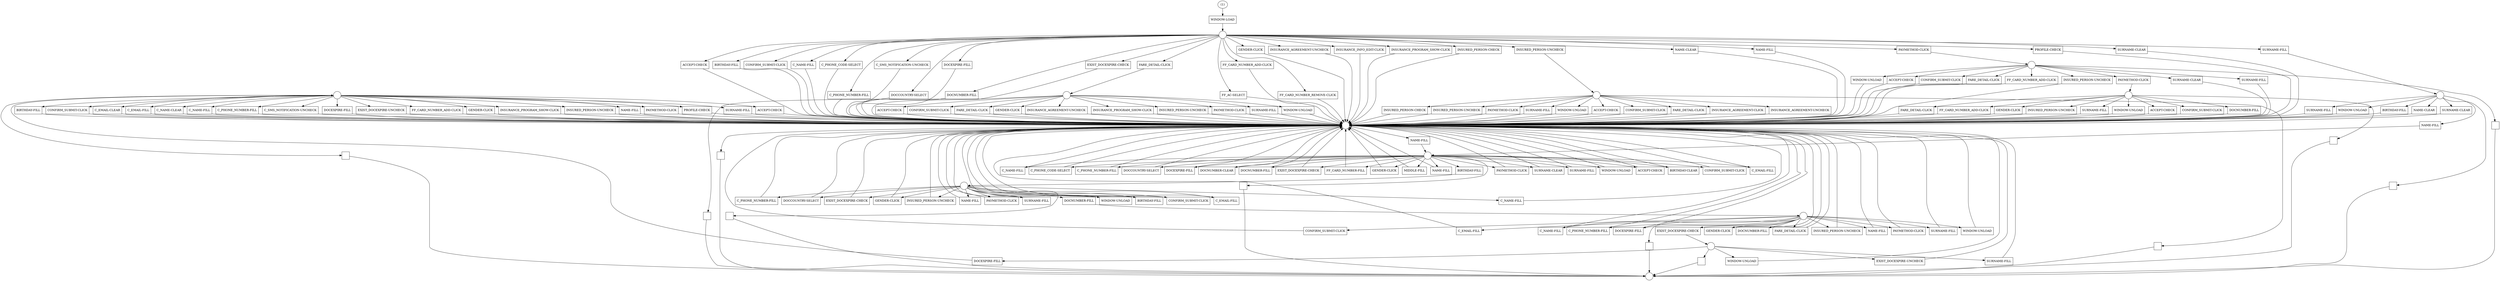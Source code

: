digraph G {
    node [width=0.5];
x2327f50 [label="",shape=box]
x2328370 [label="",shape=box]
x2328790 [label="",shape=box]
x2328318 [label="",shape=box]
x23288f0 [label="",shape=box]
x2328268 [label="",shape=box]
x23286e0 [label="",shape=box]
x23289a0 [label="",shape=box]
x23289f8 [label="",shape=box]
x23287e8 [label="",shape=box]
x2328948 [label="",shape=box]
x2328478 [label="ACCEPT-CHECK",shape=box]
x2328580 [label="ACCEPT-CHECK",shape=box]
x2328688 [label="ACCEPT-CHECK",shape=box]
x2328ec8 [label="ACCEPT-CHECK",shape=box]
x2329398 [label="ACCEPT-CHECK",shape=box]
x2328d68 [label="ACCEPT-CHECK",shape=box]
x2328d10 [label="ACCEPT-CHECK",shape=box]
x2328cb8 [label="BIRTHDAY-CLEAR",shape=box]
x23294a0 [label="BIRTHDAY-FILL",shape=box]
x2329130 [label="BIRTHDAY-FILL",shape=box]
x2329238 [label="BIRTHDAY-FILL",shape=box]
x2328dc0 [label="BIRTHDAY-FILL",shape=box]
x2328f20 [label="BIRTHDAY-FILL",shape=box]
x23290d8 [label="CONFIRM_SUBMIT-CLICK",shape=box]
x2328f78 [label="CONFIRM_SUBMIT-CLICK",shape=box]
x2329550 [label="CONFIRM_SUBMIT-CLICK",shape=box]
x2328e70 [label="CONFIRM_SUBMIT-CLICK",shape=box]
x23295a8 [label="CONFIRM_SUBMIT-CLICK",shape=box]
x23296b0 [label="CONFIRM_SUBMIT-CLICK",shape=box]
x2329d38 [label="CONFIRM_SUBMIT-CLICK",shape=box]
x2329d90 [label="CONFIRM_SUBMIT-CLICK",shape=box]
x232a050 [label="CONFIRM_SUBMIT-CLICK",shape=box]
x2329fa0 [label="C_EMAIL-CLEAR",shape=box]
x232a158 [label="C_EMAIL-FILL",shape=box]
x2329f48 [label="C_EMAIL-FILL",shape=box]
x23299c8 [label="C_EMAIL-FILL",shape=box]
x23298c0 [label="C_EMAIL-FILL",shape=box]
x2329c30 [label="C_NAME-CLEAR",shape=box]
x2329b28 [label="C_NAME-FILL",shape=box]
x2329c88 [label="C_NAME-FILL",shape=box]
x2329ef0 [label="C_NAME-FILL",shape=box]
x2329b80 [label="C_NAME-FILL",shape=box]
x2329810 [label="C_NAME-FILL",shape=box]
x2329a20 [label="C_PHONE_CODE-SELECT",shape=box]
x2329ad0 [label="C_PHONE_CODE-SELECT",shape=box]
x232a418 [label="C_PHONE_NUMBER-FILL",shape=box]
x232ad60 [label="C_PHONE_NUMBER-FILL",shape=box]
x232a9f0 [label="C_PHONE_NUMBER-FILL",shape=box]
x232a7e0 [label="C_PHONE_NUMBER-FILL",shape=box]
x232a520 [label="C_PHONE_NUMBER-FILL",shape=box]
x232aba8 [label="C_SMS_NOTIFICATION-UNCHECK",shape=box]
x232ac00 [label="C_SMS_NOTIFICATION-UNCHECK",shape=box]
x232a470 [label="DOCCOUNTRY-SELECT",shape=box]
x232ac58 [label="DOCCOUNTRY-SELECT",shape=box]
x232a3c0 [label="DOCCOUNTRY-SELECT",shape=box]
x232aa48 [label="DOCEXPIRE-FILL",shape=box]
x232a628 [label="DOCEXPIRE-FILL",shape=box]
x232aaf8 [label="DOCEXPIRE-FILL",shape=box]
x232a890 [label="DOCEXPIRE-FILL",shape=box]
x232a940 [label="DOCEXPIRE-FILL",shape=box]
x232acb0 [label="DOCNUMBER-CLEAR",shape=box]
x232b338 [label="DOCNUMBER-FILL",shape=box]
x232b390 [label="DOCNUMBER-FILL",shape=box]
x232b650 [label="DOCNUMBER-FILL",shape=box]
x232b5a0 [label="DOCNUMBER-FILL",shape=box]
x232b758 [label="DOCNUMBER-FILL",shape=box]
x232b078 [label="EXIST_DOCEXPIRE-CHECK",shape=box]
x232b440 [label="EXIST_DOCEXPIRE-CHECK",shape=box]
x232b498 [label="EXIST_DOCEXPIRE-CHECK",shape=box]
x232b7b0 [label="EXIST_DOCEXPIRE-CHECK",shape=box]
x232ae68 [label="EXIST_DOCEXPIRE-UNCHECK",shape=box]
x232b6a8 [label="EXIST_DOCEXPIRE-UNCHECK",shape=box]
x232ae10 [label="FARE_DETAIL-CLICK",shape=box]
x232b700 [label="FARE_DETAIL-CLICK",shape=box]
x232b860 [label="FARE_DETAIL-CLICK",shape=box]
x232b548 [label="FARE_DETAIL-CLICK",shape=box]
x232b2e0 [label="FARE_DETAIL-CLICK",shape=box]
x232c150 [label="FARE_DETAIL-CLICK",shape=box]
x232c1a8 [label="FF_AC-SELECT",shape=box]
x232bd88 [label="FF_CARD_NUMBER-FILL",shape=box]
x232c2b0 [label="FF_CARD_NUMBER_ADD-CLICK",shape=box]
x232ba70 [label="FF_CARD_NUMBER_ADD-CLICK",shape=box]
x232c258 [label="FF_CARD_NUMBER_ADD-CLICK",shape=box]
x232c0f8 [label="FF_CARD_NUMBER_ADD-CLICK",shape=box]
x232bd30 [label="FF_CARD_NUMBER_REMOVE-CLICK",shape=box]
x232b910 [label="GENDER-CLICK",shape=box]
x232be38 [label="GENDER-CLICK",shape=box]
x232c0a0 [label="GENDER-CLICK",shape=box]
x232bbd0 [label="GENDER-CLICK",shape=box]
x232b9c0 [label="GENDER-CLICK",shape=box]
x232bc80 [label="GENDER-CLICK",shape=box]
x232be90 [label="GENDER-CLICK",shape=box]
x232bf40 [label="INSURANCE_AGREEMENT-CLICK",shape=box]
x232c6d0 [label="INSURANCE_AGREEMENT-UNCHECK",shape=box]
x232c4c0 [label="INSURANCE_AGREEMENT-UNCHECK",shape=box]
x232ce08 [label="INSURANCE_AGREEMENT-UNCHECK",shape=box]
x232c888 [label="INSURANCE_INFO_EDIT-CLICK",shape=box]
x232cc50 [label="INSURANCE_PROGRAM_SHOW-CLICK",shape=box]
x232c678 [label="INSURANCE_PROGRAM_SHOW-CLICK",shape=box]
x232ca40 [label="INSURANCE_PROGRAM_SHOW-CLICK",shape=box]
x232c9e8 [label="INSURED_PERSON-CHECK",shape=box]
x232cdb0 [label="INSURED_PERSON-CHECK",shape=box]
x232c468 [label="INSURED_PERSON-UNCHECK",shape=box]
x232cca8 [label="INSURED_PERSON-UNCHECK",shape=box]
x232c410 [label="INSURED_PERSON-UNCHECK",shape=box]
x232cd00 [label="INSURED_PERSON-UNCHECK",shape=box]
x232c3b8 [label="INSURED_PERSON-UNCHECK",shape=box]
x232caf0 [label="INSURED_PERSON-UNCHECK",shape=box]
x232cb48 [label="INSURED_PERSON-UNCHECK",shape=box]
x232d5f0 [label="INSURED_PERSON-UNCHECK",shape=box]
x232d388 [label="MIDDLE-FILL",shape=box]
x232d6f8 [label="NAME-CLEAR",shape=box]
x232d908 [label="NAME-CLEAR",shape=box]
x232d1d0 [label="NAME-FILL",shape=box]
x232d648 [label="NAME-FILL",shape=box]
x232d280 [label="NAME-FILL",shape=box]
x232d960 [label="NAME-FILL",shape=box]
x232cf10 [label="NAME-FILL",shape=box]
x232d490 [label="NAME-FILL",shape=box]
x232d0c8 [label="NAME-FILL",shape=box]
x232cf68 [label="PAYMETHOD-CLICK",shape=box]
x232d120 [label="PAYMETHOD-CLICK",shape=box]
x232d228 [label="PAYMETHOD-CLICK",shape=box]
x232d4e8 [label="PAYMETHOD-CLICK",shape=box]
x232d598 [label="PAYMETHOD-CLICK",shape=box]
x232e1f8 [label="PAYMETHOD-CLICK",shape=box]
x232df38 [label="PAYMETHOD-CLICK",shape=box]
x232e358 [label="PAYMETHOD-CLICK",shape=box]
x232e3b0 [label="PROFILE-CHECK",shape=box]
x232e460 [label="PROFILE-CHECK",shape=box]
x232d9b8 [label="SURNAME-CLEAR",shape=box]
x232da10 [label="SURNAME-CLEAR",shape=box]
x232da68 [label="SURNAME-CLEAR",shape=box]
x232e098 [label="SURNAME-CLEAR",shape=box]
x232dd28 [label="SURNAME-FILL",shape=box]
x232e2a8 [label="SURNAME-FILL",shape=box]
x232ddd8 [label="SURNAME-FILL",shape=box]
x232e148 [label="SURNAME-FILL",shape=box]
x232dd80 [label="SURNAME-FILL",shape=box]
x232de30 [label="SURNAME-FILL",shape=box]
x232dfe8 [label="SURNAME-FILL",shape=box]
x232ebf0 [label="SURNAME-FILL",shape=box]
x232e988 [label="SURNAME-FILL",shape=box]
x232ecf8 [label="SURNAME-FILL",shape=box]
x232ef08 [label="SURNAME-FILL",shape=box]
x232e7d0 [label="WINDOW-LOAD",shape=box]
x232ec48 [label="WINDOW-UNLOAD",shape=box]
x232e880 [label="WINDOW-UNLOAD",shape=box]
x232ef60 [label="WINDOW-UNLOAD",shape=box]
x232e510 [label="WINDOW-UNLOAD",shape=box]
x232e568 [label="WINDOW-UNLOAD",shape=box]
x232e720 [label="WINDOW-UNLOAD",shape=box]
x232e5c0 [label="WINDOW-UNLOAD",shape=box]
x232ea90 [label="WINDOW-UNLOAD",shape=box]
x232e828 [label="WINDOW-UNLOAD",shape=box]
x232eae8 [label=""]
x232eb40 [label=""]
x232eb98 [label=""]
x232f1c8 [label=""]
x232f7f8 [label=""]
x232f068 [label=""]
x232f010 [label=""]
x232f538 [label=""]
x232efb8 [label=""]
x232f170 [label=""]
x232f850 [label=""]
x232f6f0 [label=""]
x232fa08 [label="(1)"]
x232f748 [label=""]
x232d960 -> x232eae8 
x232eae8 -> x2329130 
x232cf10 -> x232eae8 
x232eae8 -> x232b390 
x232eae8 -> x2328cb8 
x232eae8 -> x232be38 
x232eae8 -> x232d388 
x232eae8 -> x232ac58 
x232eae8 -> x232a890 
x232eae8 -> x232d120 
x232eae8 -> x232e2a8 
x232eae8 -> x232d648 
x232eae8 -> x232e098 
x232eae8 -> x2328f78 
x232eae8 -> x232ad60 
x232eae8 -> x232b440 
x232eae8 -> x232acb0 
x232eae8 -> x2329ad0 
x232eae8 -> x232ec48 
x232eae8 -> x2328580 
x232eae8 -> x2329c88 
x232eae8 -> x2329f48 
x232eae8 -> x232bd88 
x232eae8 -> x2327f50 
x232aaf8 -> x232eb40 
x232eb40 -> x232ba70 
x232eb40 -> x232a158 
x232eb40 -> x232ddd8 
x232eb40 -> x232d4e8 
x232eb40 -> x232cd00 
x232eb40 -> x232a9f0 
x232eb40 -> x2329fa0 
x232eb40 -> x2329c30 
x232eb40 -> x232b9c0 
x232eb40 -> x232e460 
x232eb40 -> x23295a8 
x232eb40 -> x2329238 
x232eb40 -> x232a940 
x232eb40 -> x232b6a8 
x232eb40 -> x2329ef0 
x232eb40 -> x232ac00 
x232eb40 -> x2328688 
x232eb40 -> x232ca40 
x232eb40 -> x232d280 
x232eb40 -> x2328370 
x232dd28 -> x232eb98 
x232eb98 -> x232d960 
x232eb98 -> x232da10 
x232eb98 -> x232e148 
x232eb98 -> x2328dc0 
x232eb98 -> x232e880 
x232eb98 -> x232d908 
x232eb98 -> x2328790 
x2329130 -> x232f1c8 
x232f1c8 -> x232b5a0 
x232f1c8 -> x232b498 
x232f1c8 -> x23299c8 
x232f1c8 -> x232a3c0 
x232f1c8 -> x232c0a0 
x232f1c8 -> x2329550 
x232f1c8 -> x232cca8 
x232f1c8 -> x232ef60 
x232f1c8 -> x232d228 
x232f1c8 -> x232dd80 
x232f1c8 -> x232d490 
x232f1c8 -> x2328f20 
x232f1c8 -> x2329b80 
x232f1c8 -> x232a520 
x232f1c8 -> x2328318 
x232b5a0 -> x232f7f8 
x232f7f8 -> x232b7b0 
x232f7f8 -> x23298c0 
x232f7f8 -> x232bbd0 
x232f7f8 -> x2329810 
x232f7f8 -> x232e1f8 
x232f7f8 -> x232de30 
x232f7f8 -> x232c410 
x232f7f8 -> x232a628 
x232f7f8 -> x232e510 
x232f7f8 -> x232a7e0 
x232f7f8 -> x232b700 
x232f7f8 -> x232b758 
x232f7f8 -> x2328e70 
x232f7f8 -> x232d0c8 
x232f7f8 -> x23288f0 
x2328478 -> x232f068 
x232e3b0 -> x232f068 
x232c888 -> x232f068 
x23290d8 -> x232f068 
x232a470 -> x232f068 
x23294a0 -> x232f068 
x232c6d0 -> x232f068 
x232c2b0 -> x232f068 
x2329a20 -> x232f068 
x232b078 -> x232f068 
x232b910 -> x232f068 
x232aba8 -> x232f068 
x2329b28 -> x232f068 
x232cc50 -> x232f068 
x232d9b8 -> x232f068 
x232c1a8 -> x232f068 
x232d1d0 -> x232f068 
x232d6f8 -> x232f068 
x232aa48 -> x232f068 
x232b338 -> x232f068 
x232bd30 -> x232f068 
x232a418 -> x232f068 
x232c9e8 -> x232f068 
x2329398 -> x232f068 
x232da10 -> x232f068 
x232ea90 -> x232f068 
x232e5c0 -> x232f068 
x232cb48 -> x232f068 
x232cdb0 -> x232f068 
x232b2e0 -> x232f068 
x232bf40 -> x232f068 
x232e828 -> x232f068 
x2328d68 -> x232f068 
x232e988 -> x232f068 
x232df38 -> x232f068 
x232c4c0 -> x232f068 
x232e148 -> x232f068 
x232caf0 -> x232f068 
x2328d10 -> x232f068 
x2328dc0 -> x232f068 
x232ce08 -> x232f068 
x232b548 -> x232f068 
x232ecf8 -> x232f068 
x2329d38 -> x232f068 
x232c258 -> x232f068 
x232e880 -> x232f068 
x232bc80 -> x232f068 
x232e358 -> x232f068 
x232da68 -> x232f068 
x2329d90 -> x232f068 
x232d5f0 -> x232f068 
x232c150 -> x232f068 
x232d908 -> x232f068 
x232a050 -> x232f068 
x232ef08 -> x232f068 
x232c678 -> x232f068 
x232f068 -> x232cf10 
x232e720 -> x232f068 
x232b390 -> x232f068 
x2328cb8 -> x232f068 
x232be38 -> x232f068 
x232d388 -> x232f068 
x232ac58 -> x232f068 
x232a890 -> x232f068 
x232c3b8 -> x232f068 
x2328ec8 -> x232f068 
x232c0f8 -> x232f068 
x232d120 -> x232f068 
x232e2a8 -> x232f068 
x23296b0 -> x232f068 
x232d648 -> x232f068 
x232e098 -> x232f068 
x2328f78 -> x232f068 
x232b498 -> x232f068 
x232be90 -> x232f068 
x232ebf0 -> x232f068 
x23299c8 -> x232f068 
x232a3c0 -> x232f068 
x232ad60 -> x232f068 
x232c0a0 -> x232f068 
x2329550 -> x232f068 
x232b440 -> x232f068 
x232cca8 -> x232f068 
x232ef60 -> x232f068 
x232acb0 -> x232f068 
x232b650 -> x232f068 
x2329ad0 -> x232f068 
x232ec48 -> x232f068 
x232d228 -> x232f068 
x232dd80 -> x232f068 
x232b860 -> x232f068 
x232d490 -> x232f068 
x2328f20 -> x232f068 
x2329b80 -> x232f068 
x23298c0 -> x232f068 
x232bbd0 -> x232f068 
x2329810 -> x232f068 
x232e1f8 -> x232f068 
x232de30 -> x232f068 
x232c410 -> x232f068 
x232a628 -> x232f068 
x232e510 -> x232f068 
x232a7e0 -> x232f068 
x232b700 -> x232f068 
x232b758 -> x232f068 
x2328580 -> x232f068 
x2328e70 -> x232f068 
x232d0c8 -> x232f068 
x232ae68 -> x232f068 
x232e568 -> x232f068 
x232a520 -> x232f068 
x232dfe8 -> x232f068 
x232ba70 -> x232f068 
x232a158 -> x232f068 
x232ddd8 -> x232f068 
x2329c88 -> x232f068 
x232d4e8 -> x232f068 
x232cd00 -> x232f068 
x232a9f0 -> x232f068 
x2329fa0 -> x232f068 
x2329c30 -> x232f068 
x232b9c0 -> x232f068 
x232e460 -> x232f068 
x23295a8 -> x232f068 
x2329238 -> x232f068 
x232a940 -> x232f068 
x232b6a8 -> x232f068 
x2329ef0 -> x232f068 
x232ac00 -> x232f068 
x2328688 -> x232f068 
x2329f48 -> x232f068 
x232ca40 -> x232f068 
x232bd88 -> x232f068 
x232d280 -> x232f068 
x232f068 -> x2328268 
x232b7b0 -> x232f010 
x232f010 -> x232aaf8 
x232f010 -> x232ae68 
x232f010 -> x232e568 
x232f010 -> x232dfe8 
x232f010 -> x23286e0 
x232d598 -> x232f538 
x232f538 -> x232e720 
x232f538 -> x232c3b8 
x232f538 -> x2328ec8 
x232f538 -> x232c0f8 
x232f538 -> x23296b0 
x232f538 -> x232be90 
x232f538 -> x232ebf0 
x232f538 -> x232b650 
x232f538 -> x232b860 
x232f538 -> x23289a0 
x232cf68 -> x232efb8 
x232efb8 -> x232d598 
x232efb8 -> x2329398 
x232efb8 -> x232e5c0 
x232efb8 -> x232e988 
x232efb8 -> x232caf0 
x232efb8 -> x232b548 
x232efb8 -> x2329d38 
x232efb8 -> x232c258 
x232efb8 -> x232da68 
x232efb8 -> x23289f8 
x232ae10 -> x232f170 
x232f170 -> x232ea90 
x232f170 -> x232b2e0 
x232f170 -> x2328d68 
x232f170 -> x232ce08 
x232f170 -> x232ecf8 
x232f170 -> x232bc80 
x232f170 -> x232e358 
x232f170 -> x232d5f0 
x232f170 -> x232a050 
x232f170 -> x232c678 
x232f170 -> x23287e8 
x232c468 -> x232f850 
x232f850 -> x232cb48 
x232f850 -> x232cdb0 
x232f850 -> x232bf40 
x232f850 -> x232e828 
x232f850 -> x232df38 
x232f850 -> x232c4c0 
x232f850 -> x2328d10 
x232f850 -> x2329d90 
x232f850 -> x232c150 
x232f850 -> x232ef08 
x232f850 -> x2328948 
x232e7d0 -> x232f6f0 
x232f6f0 -> x232dd28 
x232f6f0 -> x232cf68 
x232f6f0 -> x2328478 
x232f6f0 -> x232ae10 
x232f6f0 -> x232c468 
x232f6f0 -> x232e3b0 
x232f6f0 -> x232c888 
x232f6f0 -> x23290d8 
x232f6f0 -> x232a470 
x232f6f0 -> x23294a0 
x232f6f0 -> x232c6d0 
x232f6f0 -> x232c2b0 
x232f6f0 -> x2329a20 
x232f6f0 -> x232b078 
x232f6f0 -> x232b910 
x232f6f0 -> x232aba8 
x232f6f0 -> x2329b28 
x232f6f0 -> x232cc50 
x232f6f0 -> x232d9b8 
x232f6f0 -> x232c1a8 
x232f6f0 -> x232d1d0 
x232f6f0 -> x232d6f8 
x232f6f0 -> x232aa48 
x232f6f0 -> x232b338 
x232f6f0 -> x232bd30 
x232f6f0 -> x232a418 
x232f6f0 -> x232c9e8 
x232fa08 -> x232e7d0 
x2327f50 -> x232f748 
x2328370 -> x232f748 
x2328790 -> x232f748 
x2328318 -> x232f748 
x23288f0 -> x232f748 
x2328268 -> x232f748 
x23286e0 -> x232f748 
x23289a0 -> x232f748 
x23289f8 -> x232f748 
x23287e8 -> x232f748 
x2328948 -> x232f748 
}
